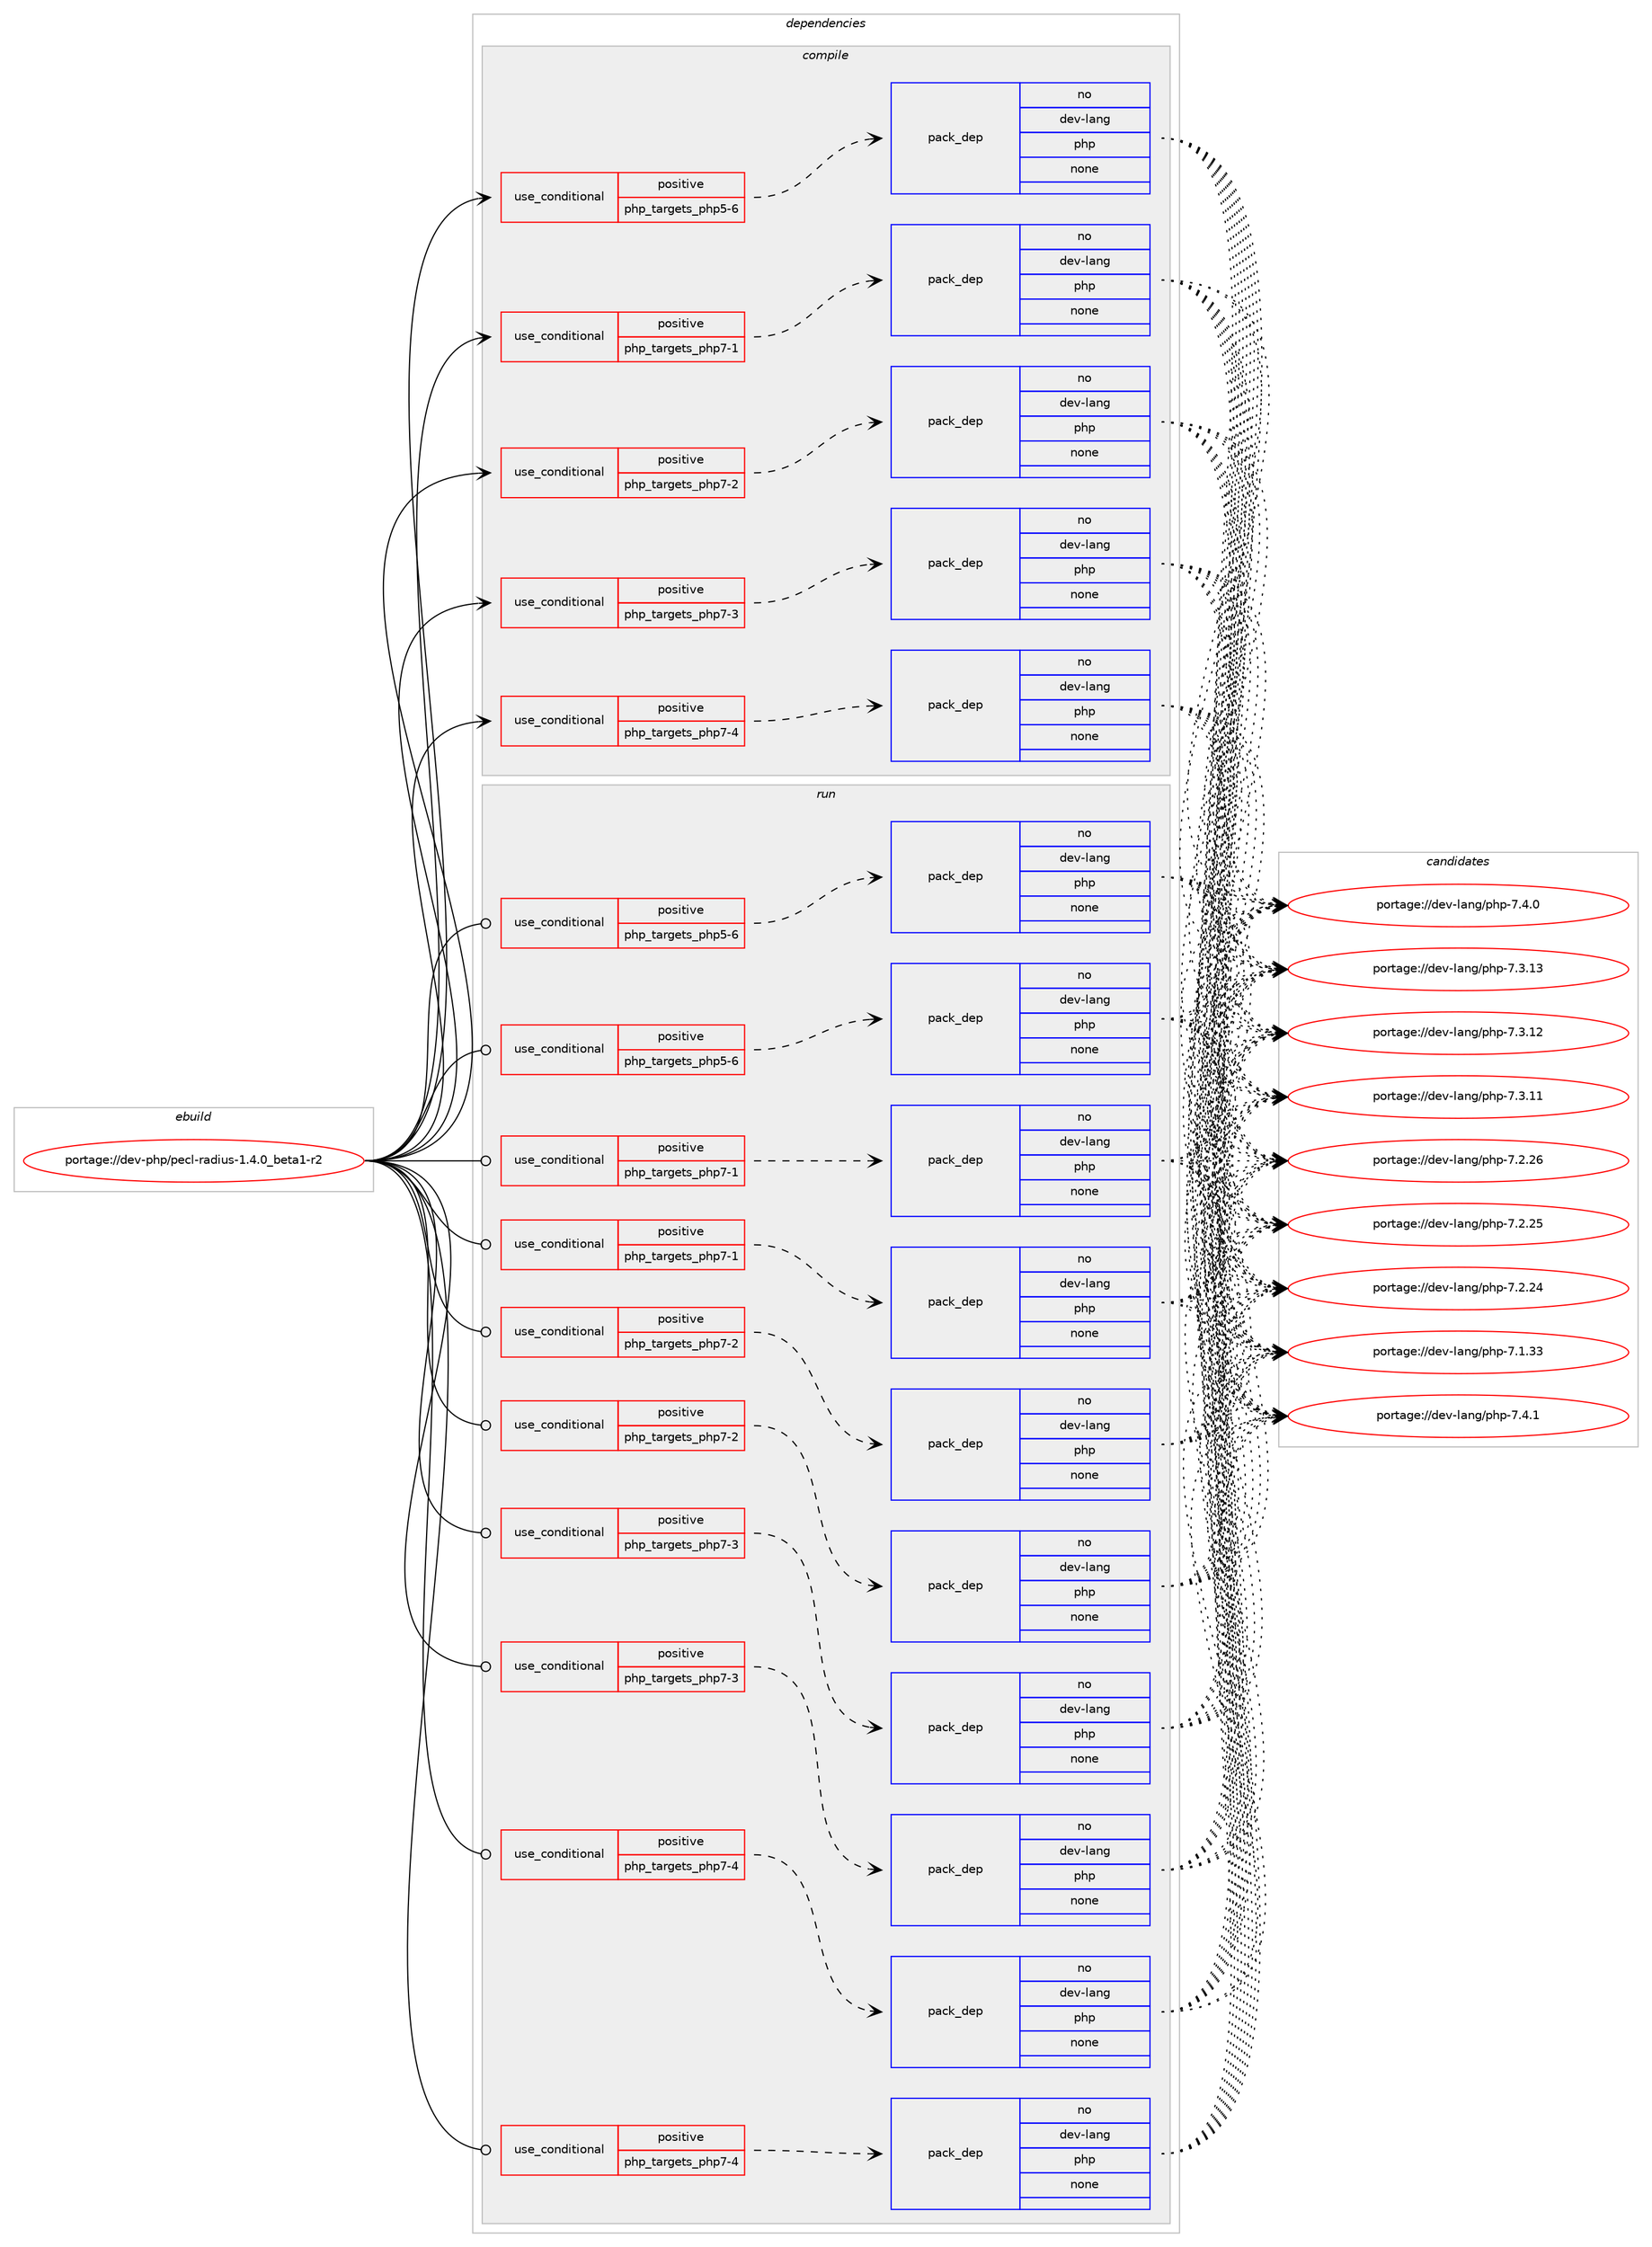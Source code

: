 digraph prolog {

# *************
# Graph options
# *************

newrank=true;
concentrate=true;
compound=true;
graph [rankdir=LR,fontname=Helvetica,fontsize=10,ranksep=1.5];#, ranksep=2.5, nodesep=0.2];
edge  [arrowhead=vee];
node  [fontname=Helvetica,fontsize=10];

# **********
# The ebuild
# **********

subgraph cluster_leftcol {
color=gray;
label=<<i>ebuild</i>>;
id [label="portage://dev-php/pecl-radius-1.4.0_beta1-r2", color=red, width=4, href="../dev-php/pecl-radius-1.4.0_beta1-r2.svg"];
}

# ****************
# The dependencies
# ****************

subgraph cluster_midcol {
color=gray;
label=<<i>dependencies</i>>;
subgraph cluster_compile {
fillcolor="#eeeeee";
style=filled;
label=<<i>compile</i>>;
subgraph cond120270 {
dependency475480 [label=<<TABLE BORDER="0" CELLBORDER="1" CELLSPACING="0" CELLPADDING="4"><TR><TD ROWSPAN="3" CELLPADDING="10">use_conditional</TD></TR><TR><TD>positive</TD></TR><TR><TD>php_targets_php5-6</TD></TR></TABLE>>, shape=none, color=red];
subgraph pack350183 {
dependency475481 [label=<<TABLE BORDER="0" CELLBORDER="1" CELLSPACING="0" CELLPADDING="4" WIDTH="220"><TR><TD ROWSPAN="6" CELLPADDING="30">pack_dep</TD></TR><TR><TD WIDTH="110">no</TD></TR><TR><TD>dev-lang</TD></TR><TR><TD>php</TD></TR><TR><TD>none</TD></TR><TR><TD></TD></TR></TABLE>>, shape=none, color=blue];
}
dependency475480:e -> dependency475481:w [weight=20,style="dashed",arrowhead="vee"];
}
id:e -> dependency475480:w [weight=20,style="solid",arrowhead="vee"];
subgraph cond120271 {
dependency475482 [label=<<TABLE BORDER="0" CELLBORDER="1" CELLSPACING="0" CELLPADDING="4"><TR><TD ROWSPAN="3" CELLPADDING="10">use_conditional</TD></TR><TR><TD>positive</TD></TR><TR><TD>php_targets_php7-1</TD></TR></TABLE>>, shape=none, color=red];
subgraph pack350184 {
dependency475483 [label=<<TABLE BORDER="0" CELLBORDER="1" CELLSPACING="0" CELLPADDING="4" WIDTH="220"><TR><TD ROWSPAN="6" CELLPADDING="30">pack_dep</TD></TR><TR><TD WIDTH="110">no</TD></TR><TR><TD>dev-lang</TD></TR><TR><TD>php</TD></TR><TR><TD>none</TD></TR><TR><TD></TD></TR></TABLE>>, shape=none, color=blue];
}
dependency475482:e -> dependency475483:w [weight=20,style="dashed",arrowhead="vee"];
}
id:e -> dependency475482:w [weight=20,style="solid",arrowhead="vee"];
subgraph cond120272 {
dependency475484 [label=<<TABLE BORDER="0" CELLBORDER="1" CELLSPACING="0" CELLPADDING="4"><TR><TD ROWSPAN="3" CELLPADDING="10">use_conditional</TD></TR><TR><TD>positive</TD></TR><TR><TD>php_targets_php7-2</TD></TR></TABLE>>, shape=none, color=red];
subgraph pack350185 {
dependency475485 [label=<<TABLE BORDER="0" CELLBORDER="1" CELLSPACING="0" CELLPADDING="4" WIDTH="220"><TR><TD ROWSPAN="6" CELLPADDING="30">pack_dep</TD></TR><TR><TD WIDTH="110">no</TD></TR><TR><TD>dev-lang</TD></TR><TR><TD>php</TD></TR><TR><TD>none</TD></TR><TR><TD></TD></TR></TABLE>>, shape=none, color=blue];
}
dependency475484:e -> dependency475485:w [weight=20,style="dashed",arrowhead="vee"];
}
id:e -> dependency475484:w [weight=20,style="solid",arrowhead="vee"];
subgraph cond120273 {
dependency475486 [label=<<TABLE BORDER="0" CELLBORDER="1" CELLSPACING="0" CELLPADDING="4"><TR><TD ROWSPAN="3" CELLPADDING="10">use_conditional</TD></TR><TR><TD>positive</TD></TR><TR><TD>php_targets_php7-3</TD></TR></TABLE>>, shape=none, color=red];
subgraph pack350186 {
dependency475487 [label=<<TABLE BORDER="0" CELLBORDER="1" CELLSPACING="0" CELLPADDING="4" WIDTH="220"><TR><TD ROWSPAN="6" CELLPADDING="30">pack_dep</TD></TR><TR><TD WIDTH="110">no</TD></TR><TR><TD>dev-lang</TD></TR><TR><TD>php</TD></TR><TR><TD>none</TD></TR><TR><TD></TD></TR></TABLE>>, shape=none, color=blue];
}
dependency475486:e -> dependency475487:w [weight=20,style="dashed",arrowhead="vee"];
}
id:e -> dependency475486:w [weight=20,style="solid",arrowhead="vee"];
subgraph cond120274 {
dependency475488 [label=<<TABLE BORDER="0" CELLBORDER="1" CELLSPACING="0" CELLPADDING="4"><TR><TD ROWSPAN="3" CELLPADDING="10">use_conditional</TD></TR><TR><TD>positive</TD></TR><TR><TD>php_targets_php7-4</TD></TR></TABLE>>, shape=none, color=red];
subgraph pack350187 {
dependency475489 [label=<<TABLE BORDER="0" CELLBORDER="1" CELLSPACING="0" CELLPADDING="4" WIDTH="220"><TR><TD ROWSPAN="6" CELLPADDING="30">pack_dep</TD></TR><TR><TD WIDTH="110">no</TD></TR><TR><TD>dev-lang</TD></TR><TR><TD>php</TD></TR><TR><TD>none</TD></TR><TR><TD></TD></TR></TABLE>>, shape=none, color=blue];
}
dependency475488:e -> dependency475489:w [weight=20,style="dashed",arrowhead="vee"];
}
id:e -> dependency475488:w [weight=20,style="solid",arrowhead="vee"];
}
subgraph cluster_compileandrun {
fillcolor="#eeeeee";
style=filled;
label=<<i>compile and run</i>>;
}
subgraph cluster_run {
fillcolor="#eeeeee";
style=filled;
label=<<i>run</i>>;
subgraph cond120275 {
dependency475490 [label=<<TABLE BORDER="0" CELLBORDER="1" CELLSPACING="0" CELLPADDING="4"><TR><TD ROWSPAN="3" CELLPADDING="10">use_conditional</TD></TR><TR><TD>positive</TD></TR><TR><TD>php_targets_php5-6</TD></TR></TABLE>>, shape=none, color=red];
subgraph pack350188 {
dependency475491 [label=<<TABLE BORDER="0" CELLBORDER="1" CELLSPACING="0" CELLPADDING="4" WIDTH="220"><TR><TD ROWSPAN="6" CELLPADDING="30">pack_dep</TD></TR><TR><TD WIDTH="110">no</TD></TR><TR><TD>dev-lang</TD></TR><TR><TD>php</TD></TR><TR><TD>none</TD></TR><TR><TD></TD></TR></TABLE>>, shape=none, color=blue];
}
dependency475490:e -> dependency475491:w [weight=20,style="dashed",arrowhead="vee"];
}
id:e -> dependency475490:w [weight=20,style="solid",arrowhead="odot"];
subgraph cond120276 {
dependency475492 [label=<<TABLE BORDER="0" CELLBORDER="1" CELLSPACING="0" CELLPADDING="4"><TR><TD ROWSPAN="3" CELLPADDING="10">use_conditional</TD></TR><TR><TD>positive</TD></TR><TR><TD>php_targets_php5-6</TD></TR></TABLE>>, shape=none, color=red];
subgraph pack350189 {
dependency475493 [label=<<TABLE BORDER="0" CELLBORDER="1" CELLSPACING="0" CELLPADDING="4" WIDTH="220"><TR><TD ROWSPAN="6" CELLPADDING="30">pack_dep</TD></TR><TR><TD WIDTH="110">no</TD></TR><TR><TD>dev-lang</TD></TR><TR><TD>php</TD></TR><TR><TD>none</TD></TR><TR><TD></TD></TR></TABLE>>, shape=none, color=blue];
}
dependency475492:e -> dependency475493:w [weight=20,style="dashed",arrowhead="vee"];
}
id:e -> dependency475492:w [weight=20,style="solid",arrowhead="odot"];
subgraph cond120277 {
dependency475494 [label=<<TABLE BORDER="0" CELLBORDER="1" CELLSPACING="0" CELLPADDING="4"><TR><TD ROWSPAN="3" CELLPADDING="10">use_conditional</TD></TR><TR><TD>positive</TD></TR><TR><TD>php_targets_php7-1</TD></TR></TABLE>>, shape=none, color=red];
subgraph pack350190 {
dependency475495 [label=<<TABLE BORDER="0" CELLBORDER="1" CELLSPACING="0" CELLPADDING="4" WIDTH="220"><TR><TD ROWSPAN="6" CELLPADDING="30">pack_dep</TD></TR><TR><TD WIDTH="110">no</TD></TR><TR><TD>dev-lang</TD></TR><TR><TD>php</TD></TR><TR><TD>none</TD></TR><TR><TD></TD></TR></TABLE>>, shape=none, color=blue];
}
dependency475494:e -> dependency475495:w [weight=20,style="dashed",arrowhead="vee"];
}
id:e -> dependency475494:w [weight=20,style="solid",arrowhead="odot"];
subgraph cond120278 {
dependency475496 [label=<<TABLE BORDER="0" CELLBORDER="1" CELLSPACING="0" CELLPADDING="4"><TR><TD ROWSPAN="3" CELLPADDING="10">use_conditional</TD></TR><TR><TD>positive</TD></TR><TR><TD>php_targets_php7-1</TD></TR></TABLE>>, shape=none, color=red];
subgraph pack350191 {
dependency475497 [label=<<TABLE BORDER="0" CELLBORDER="1" CELLSPACING="0" CELLPADDING="4" WIDTH="220"><TR><TD ROWSPAN="6" CELLPADDING="30">pack_dep</TD></TR><TR><TD WIDTH="110">no</TD></TR><TR><TD>dev-lang</TD></TR><TR><TD>php</TD></TR><TR><TD>none</TD></TR><TR><TD></TD></TR></TABLE>>, shape=none, color=blue];
}
dependency475496:e -> dependency475497:w [weight=20,style="dashed",arrowhead="vee"];
}
id:e -> dependency475496:w [weight=20,style="solid",arrowhead="odot"];
subgraph cond120279 {
dependency475498 [label=<<TABLE BORDER="0" CELLBORDER="1" CELLSPACING="0" CELLPADDING="4"><TR><TD ROWSPAN="3" CELLPADDING="10">use_conditional</TD></TR><TR><TD>positive</TD></TR><TR><TD>php_targets_php7-2</TD></TR></TABLE>>, shape=none, color=red];
subgraph pack350192 {
dependency475499 [label=<<TABLE BORDER="0" CELLBORDER="1" CELLSPACING="0" CELLPADDING="4" WIDTH="220"><TR><TD ROWSPAN="6" CELLPADDING="30">pack_dep</TD></TR><TR><TD WIDTH="110">no</TD></TR><TR><TD>dev-lang</TD></TR><TR><TD>php</TD></TR><TR><TD>none</TD></TR><TR><TD></TD></TR></TABLE>>, shape=none, color=blue];
}
dependency475498:e -> dependency475499:w [weight=20,style="dashed",arrowhead="vee"];
}
id:e -> dependency475498:w [weight=20,style="solid",arrowhead="odot"];
subgraph cond120280 {
dependency475500 [label=<<TABLE BORDER="0" CELLBORDER="1" CELLSPACING="0" CELLPADDING="4"><TR><TD ROWSPAN="3" CELLPADDING="10">use_conditional</TD></TR><TR><TD>positive</TD></TR><TR><TD>php_targets_php7-2</TD></TR></TABLE>>, shape=none, color=red];
subgraph pack350193 {
dependency475501 [label=<<TABLE BORDER="0" CELLBORDER="1" CELLSPACING="0" CELLPADDING="4" WIDTH="220"><TR><TD ROWSPAN="6" CELLPADDING="30">pack_dep</TD></TR><TR><TD WIDTH="110">no</TD></TR><TR><TD>dev-lang</TD></TR><TR><TD>php</TD></TR><TR><TD>none</TD></TR><TR><TD></TD></TR></TABLE>>, shape=none, color=blue];
}
dependency475500:e -> dependency475501:w [weight=20,style="dashed",arrowhead="vee"];
}
id:e -> dependency475500:w [weight=20,style="solid",arrowhead="odot"];
subgraph cond120281 {
dependency475502 [label=<<TABLE BORDER="0" CELLBORDER="1" CELLSPACING="0" CELLPADDING="4"><TR><TD ROWSPAN="3" CELLPADDING="10">use_conditional</TD></TR><TR><TD>positive</TD></TR><TR><TD>php_targets_php7-3</TD></TR></TABLE>>, shape=none, color=red];
subgraph pack350194 {
dependency475503 [label=<<TABLE BORDER="0" CELLBORDER="1" CELLSPACING="0" CELLPADDING="4" WIDTH="220"><TR><TD ROWSPAN="6" CELLPADDING="30">pack_dep</TD></TR><TR><TD WIDTH="110">no</TD></TR><TR><TD>dev-lang</TD></TR><TR><TD>php</TD></TR><TR><TD>none</TD></TR><TR><TD></TD></TR></TABLE>>, shape=none, color=blue];
}
dependency475502:e -> dependency475503:w [weight=20,style="dashed",arrowhead="vee"];
}
id:e -> dependency475502:w [weight=20,style="solid",arrowhead="odot"];
subgraph cond120282 {
dependency475504 [label=<<TABLE BORDER="0" CELLBORDER="1" CELLSPACING="0" CELLPADDING="4"><TR><TD ROWSPAN="3" CELLPADDING="10">use_conditional</TD></TR><TR><TD>positive</TD></TR><TR><TD>php_targets_php7-3</TD></TR></TABLE>>, shape=none, color=red];
subgraph pack350195 {
dependency475505 [label=<<TABLE BORDER="0" CELLBORDER="1" CELLSPACING="0" CELLPADDING="4" WIDTH="220"><TR><TD ROWSPAN="6" CELLPADDING="30">pack_dep</TD></TR><TR><TD WIDTH="110">no</TD></TR><TR><TD>dev-lang</TD></TR><TR><TD>php</TD></TR><TR><TD>none</TD></TR><TR><TD></TD></TR></TABLE>>, shape=none, color=blue];
}
dependency475504:e -> dependency475505:w [weight=20,style="dashed",arrowhead="vee"];
}
id:e -> dependency475504:w [weight=20,style="solid",arrowhead="odot"];
subgraph cond120283 {
dependency475506 [label=<<TABLE BORDER="0" CELLBORDER="1" CELLSPACING="0" CELLPADDING="4"><TR><TD ROWSPAN="3" CELLPADDING="10">use_conditional</TD></TR><TR><TD>positive</TD></TR><TR><TD>php_targets_php7-4</TD></TR></TABLE>>, shape=none, color=red];
subgraph pack350196 {
dependency475507 [label=<<TABLE BORDER="0" CELLBORDER="1" CELLSPACING="0" CELLPADDING="4" WIDTH="220"><TR><TD ROWSPAN="6" CELLPADDING="30">pack_dep</TD></TR><TR><TD WIDTH="110">no</TD></TR><TR><TD>dev-lang</TD></TR><TR><TD>php</TD></TR><TR><TD>none</TD></TR><TR><TD></TD></TR></TABLE>>, shape=none, color=blue];
}
dependency475506:e -> dependency475507:w [weight=20,style="dashed",arrowhead="vee"];
}
id:e -> dependency475506:w [weight=20,style="solid",arrowhead="odot"];
subgraph cond120284 {
dependency475508 [label=<<TABLE BORDER="0" CELLBORDER="1" CELLSPACING="0" CELLPADDING="4"><TR><TD ROWSPAN="3" CELLPADDING="10">use_conditional</TD></TR><TR><TD>positive</TD></TR><TR><TD>php_targets_php7-4</TD></TR></TABLE>>, shape=none, color=red];
subgraph pack350197 {
dependency475509 [label=<<TABLE BORDER="0" CELLBORDER="1" CELLSPACING="0" CELLPADDING="4" WIDTH="220"><TR><TD ROWSPAN="6" CELLPADDING="30">pack_dep</TD></TR><TR><TD WIDTH="110">no</TD></TR><TR><TD>dev-lang</TD></TR><TR><TD>php</TD></TR><TR><TD>none</TD></TR><TR><TD></TD></TR></TABLE>>, shape=none, color=blue];
}
dependency475508:e -> dependency475509:w [weight=20,style="dashed",arrowhead="vee"];
}
id:e -> dependency475508:w [weight=20,style="solid",arrowhead="odot"];
}
}

# **************
# The candidates
# **************

subgraph cluster_choices {
rank=same;
color=gray;
label=<<i>candidates</i>>;

subgraph choice350183 {
color=black;
nodesep=1;
choice100101118451089711010347112104112455546524649 [label="portage://dev-lang/php-7.4.1", color=red, width=4,href="../dev-lang/php-7.4.1.svg"];
choice100101118451089711010347112104112455546524648 [label="portage://dev-lang/php-7.4.0", color=red, width=4,href="../dev-lang/php-7.4.0.svg"];
choice10010111845108971101034711210411245554651464951 [label="portage://dev-lang/php-7.3.13", color=red, width=4,href="../dev-lang/php-7.3.13.svg"];
choice10010111845108971101034711210411245554651464950 [label="portage://dev-lang/php-7.3.12", color=red, width=4,href="../dev-lang/php-7.3.12.svg"];
choice10010111845108971101034711210411245554651464949 [label="portage://dev-lang/php-7.3.11", color=red, width=4,href="../dev-lang/php-7.3.11.svg"];
choice10010111845108971101034711210411245554650465054 [label="portage://dev-lang/php-7.2.26", color=red, width=4,href="../dev-lang/php-7.2.26.svg"];
choice10010111845108971101034711210411245554650465053 [label="portage://dev-lang/php-7.2.25", color=red, width=4,href="../dev-lang/php-7.2.25.svg"];
choice10010111845108971101034711210411245554650465052 [label="portage://dev-lang/php-7.2.24", color=red, width=4,href="../dev-lang/php-7.2.24.svg"];
choice10010111845108971101034711210411245554649465151 [label="portage://dev-lang/php-7.1.33", color=red, width=4,href="../dev-lang/php-7.1.33.svg"];
dependency475481:e -> choice100101118451089711010347112104112455546524649:w [style=dotted,weight="100"];
dependency475481:e -> choice100101118451089711010347112104112455546524648:w [style=dotted,weight="100"];
dependency475481:e -> choice10010111845108971101034711210411245554651464951:w [style=dotted,weight="100"];
dependency475481:e -> choice10010111845108971101034711210411245554651464950:w [style=dotted,weight="100"];
dependency475481:e -> choice10010111845108971101034711210411245554651464949:w [style=dotted,weight="100"];
dependency475481:e -> choice10010111845108971101034711210411245554650465054:w [style=dotted,weight="100"];
dependency475481:e -> choice10010111845108971101034711210411245554650465053:w [style=dotted,weight="100"];
dependency475481:e -> choice10010111845108971101034711210411245554650465052:w [style=dotted,weight="100"];
dependency475481:e -> choice10010111845108971101034711210411245554649465151:w [style=dotted,weight="100"];
}
subgraph choice350184 {
color=black;
nodesep=1;
choice100101118451089711010347112104112455546524649 [label="portage://dev-lang/php-7.4.1", color=red, width=4,href="../dev-lang/php-7.4.1.svg"];
choice100101118451089711010347112104112455546524648 [label="portage://dev-lang/php-7.4.0", color=red, width=4,href="../dev-lang/php-7.4.0.svg"];
choice10010111845108971101034711210411245554651464951 [label="portage://dev-lang/php-7.3.13", color=red, width=4,href="../dev-lang/php-7.3.13.svg"];
choice10010111845108971101034711210411245554651464950 [label="portage://dev-lang/php-7.3.12", color=red, width=4,href="../dev-lang/php-7.3.12.svg"];
choice10010111845108971101034711210411245554651464949 [label="portage://dev-lang/php-7.3.11", color=red, width=4,href="../dev-lang/php-7.3.11.svg"];
choice10010111845108971101034711210411245554650465054 [label="portage://dev-lang/php-7.2.26", color=red, width=4,href="../dev-lang/php-7.2.26.svg"];
choice10010111845108971101034711210411245554650465053 [label="portage://dev-lang/php-7.2.25", color=red, width=4,href="../dev-lang/php-7.2.25.svg"];
choice10010111845108971101034711210411245554650465052 [label="portage://dev-lang/php-7.2.24", color=red, width=4,href="../dev-lang/php-7.2.24.svg"];
choice10010111845108971101034711210411245554649465151 [label="portage://dev-lang/php-7.1.33", color=red, width=4,href="../dev-lang/php-7.1.33.svg"];
dependency475483:e -> choice100101118451089711010347112104112455546524649:w [style=dotted,weight="100"];
dependency475483:e -> choice100101118451089711010347112104112455546524648:w [style=dotted,weight="100"];
dependency475483:e -> choice10010111845108971101034711210411245554651464951:w [style=dotted,weight="100"];
dependency475483:e -> choice10010111845108971101034711210411245554651464950:w [style=dotted,weight="100"];
dependency475483:e -> choice10010111845108971101034711210411245554651464949:w [style=dotted,weight="100"];
dependency475483:e -> choice10010111845108971101034711210411245554650465054:w [style=dotted,weight="100"];
dependency475483:e -> choice10010111845108971101034711210411245554650465053:w [style=dotted,weight="100"];
dependency475483:e -> choice10010111845108971101034711210411245554650465052:w [style=dotted,weight="100"];
dependency475483:e -> choice10010111845108971101034711210411245554649465151:w [style=dotted,weight="100"];
}
subgraph choice350185 {
color=black;
nodesep=1;
choice100101118451089711010347112104112455546524649 [label="portage://dev-lang/php-7.4.1", color=red, width=4,href="../dev-lang/php-7.4.1.svg"];
choice100101118451089711010347112104112455546524648 [label="portage://dev-lang/php-7.4.0", color=red, width=4,href="../dev-lang/php-7.4.0.svg"];
choice10010111845108971101034711210411245554651464951 [label="portage://dev-lang/php-7.3.13", color=red, width=4,href="../dev-lang/php-7.3.13.svg"];
choice10010111845108971101034711210411245554651464950 [label="portage://dev-lang/php-7.3.12", color=red, width=4,href="../dev-lang/php-7.3.12.svg"];
choice10010111845108971101034711210411245554651464949 [label="portage://dev-lang/php-7.3.11", color=red, width=4,href="../dev-lang/php-7.3.11.svg"];
choice10010111845108971101034711210411245554650465054 [label="portage://dev-lang/php-7.2.26", color=red, width=4,href="../dev-lang/php-7.2.26.svg"];
choice10010111845108971101034711210411245554650465053 [label="portage://dev-lang/php-7.2.25", color=red, width=4,href="../dev-lang/php-7.2.25.svg"];
choice10010111845108971101034711210411245554650465052 [label="portage://dev-lang/php-7.2.24", color=red, width=4,href="../dev-lang/php-7.2.24.svg"];
choice10010111845108971101034711210411245554649465151 [label="portage://dev-lang/php-7.1.33", color=red, width=4,href="../dev-lang/php-7.1.33.svg"];
dependency475485:e -> choice100101118451089711010347112104112455546524649:w [style=dotted,weight="100"];
dependency475485:e -> choice100101118451089711010347112104112455546524648:w [style=dotted,weight="100"];
dependency475485:e -> choice10010111845108971101034711210411245554651464951:w [style=dotted,weight="100"];
dependency475485:e -> choice10010111845108971101034711210411245554651464950:w [style=dotted,weight="100"];
dependency475485:e -> choice10010111845108971101034711210411245554651464949:w [style=dotted,weight="100"];
dependency475485:e -> choice10010111845108971101034711210411245554650465054:w [style=dotted,weight="100"];
dependency475485:e -> choice10010111845108971101034711210411245554650465053:w [style=dotted,weight="100"];
dependency475485:e -> choice10010111845108971101034711210411245554650465052:w [style=dotted,weight="100"];
dependency475485:e -> choice10010111845108971101034711210411245554649465151:w [style=dotted,weight="100"];
}
subgraph choice350186 {
color=black;
nodesep=1;
choice100101118451089711010347112104112455546524649 [label="portage://dev-lang/php-7.4.1", color=red, width=4,href="../dev-lang/php-7.4.1.svg"];
choice100101118451089711010347112104112455546524648 [label="portage://dev-lang/php-7.4.0", color=red, width=4,href="../dev-lang/php-7.4.0.svg"];
choice10010111845108971101034711210411245554651464951 [label="portage://dev-lang/php-7.3.13", color=red, width=4,href="../dev-lang/php-7.3.13.svg"];
choice10010111845108971101034711210411245554651464950 [label="portage://dev-lang/php-7.3.12", color=red, width=4,href="../dev-lang/php-7.3.12.svg"];
choice10010111845108971101034711210411245554651464949 [label="portage://dev-lang/php-7.3.11", color=red, width=4,href="../dev-lang/php-7.3.11.svg"];
choice10010111845108971101034711210411245554650465054 [label="portage://dev-lang/php-7.2.26", color=red, width=4,href="../dev-lang/php-7.2.26.svg"];
choice10010111845108971101034711210411245554650465053 [label="portage://dev-lang/php-7.2.25", color=red, width=4,href="../dev-lang/php-7.2.25.svg"];
choice10010111845108971101034711210411245554650465052 [label="portage://dev-lang/php-7.2.24", color=red, width=4,href="../dev-lang/php-7.2.24.svg"];
choice10010111845108971101034711210411245554649465151 [label="portage://dev-lang/php-7.1.33", color=red, width=4,href="../dev-lang/php-7.1.33.svg"];
dependency475487:e -> choice100101118451089711010347112104112455546524649:w [style=dotted,weight="100"];
dependency475487:e -> choice100101118451089711010347112104112455546524648:w [style=dotted,weight="100"];
dependency475487:e -> choice10010111845108971101034711210411245554651464951:w [style=dotted,weight="100"];
dependency475487:e -> choice10010111845108971101034711210411245554651464950:w [style=dotted,weight="100"];
dependency475487:e -> choice10010111845108971101034711210411245554651464949:w [style=dotted,weight="100"];
dependency475487:e -> choice10010111845108971101034711210411245554650465054:w [style=dotted,weight="100"];
dependency475487:e -> choice10010111845108971101034711210411245554650465053:w [style=dotted,weight="100"];
dependency475487:e -> choice10010111845108971101034711210411245554650465052:w [style=dotted,weight="100"];
dependency475487:e -> choice10010111845108971101034711210411245554649465151:w [style=dotted,weight="100"];
}
subgraph choice350187 {
color=black;
nodesep=1;
choice100101118451089711010347112104112455546524649 [label="portage://dev-lang/php-7.4.1", color=red, width=4,href="../dev-lang/php-7.4.1.svg"];
choice100101118451089711010347112104112455546524648 [label="portage://dev-lang/php-7.4.0", color=red, width=4,href="../dev-lang/php-7.4.0.svg"];
choice10010111845108971101034711210411245554651464951 [label="portage://dev-lang/php-7.3.13", color=red, width=4,href="../dev-lang/php-7.3.13.svg"];
choice10010111845108971101034711210411245554651464950 [label="portage://dev-lang/php-7.3.12", color=red, width=4,href="../dev-lang/php-7.3.12.svg"];
choice10010111845108971101034711210411245554651464949 [label="portage://dev-lang/php-7.3.11", color=red, width=4,href="../dev-lang/php-7.3.11.svg"];
choice10010111845108971101034711210411245554650465054 [label="portage://dev-lang/php-7.2.26", color=red, width=4,href="../dev-lang/php-7.2.26.svg"];
choice10010111845108971101034711210411245554650465053 [label="portage://dev-lang/php-7.2.25", color=red, width=4,href="../dev-lang/php-7.2.25.svg"];
choice10010111845108971101034711210411245554650465052 [label="portage://dev-lang/php-7.2.24", color=red, width=4,href="../dev-lang/php-7.2.24.svg"];
choice10010111845108971101034711210411245554649465151 [label="portage://dev-lang/php-7.1.33", color=red, width=4,href="../dev-lang/php-7.1.33.svg"];
dependency475489:e -> choice100101118451089711010347112104112455546524649:w [style=dotted,weight="100"];
dependency475489:e -> choice100101118451089711010347112104112455546524648:w [style=dotted,weight="100"];
dependency475489:e -> choice10010111845108971101034711210411245554651464951:w [style=dotted,weight="100"];
dependency475489:e -> choice10010111845108971101034711210411245554651464950:w [style=dotted,weight="100"];
dependency475489:e -> choice10010111845108971101034711210411245554651464949:w [style=dotted,weight="100"];
dependency475489:e -> choice10010111845108971101034711210411245554650465054:w [style=dotted,weight="100"];
dependency475489:e -> choice10010111845108971101034711210411245554650465053:w [style=dotted,weight="100"];
dependency475489:e -> choice10010111845108971101034711210411245554650465052:w [style=dotted,weight="100"];
dependency475489:e -> choice10010111845108971101034711210411245554649465151:w [style=dotted,weight="100"];
}
subgraph choice350188 {
color=black;
nodesep=1;
choice100101118451089711010347112104112455546524649 [label="portage://dev-lang/php-7.4.1", color=red, width=4,href="../dev-lang/php-7.4.1.svg"];
choice100101118451089711010347112104112455546524648 [label="portage://dev-lang/php-7.4.0", color=red, width=4,href="../dev-lang/php-7.4.0.svg"];
choice10010111845108971101034711210411245554651464951 [label="portage://dev-lang/php-7.3.13", color=red, width=4,href="../dev-lang/php-7.3.13.svg"];
choice10010111845108971101034711210411245554651464950 [label="portage://dev-lang/php-7.3.12", color=red, width=4,href="../dev-lang/php-7.3.12.svg"];
choice10010111845108971101034711210411245554651464949 [label="portage://dev-lang/php-7.3.11", color=red, width=4,href="../dev-lang/php-7.3.11.svg"];
choice10010111845108971101034711210411245554650465054 [label="portage://dev-lang/php-7.2.26", color=red, width=4,href="../dev-lang/php-7.2.26.svg"];
choice10010111845108971101034711210411245554650465053 [label="portage://dev-lang/php-7.2.25", color=red, width=4,href="../dev-lang/php-7.2.25.svg"];
choice10010111845108971101034711210411245554650465052 [label="portage://dev-lang/php-7.2.24", color=red, width=4,href="../dev-lang/php-7.2.24.svg"];
choice10010111845108971101034711210411245554649465151 [label="portage://dev-lang/php-7.1.33", color=red, width=4,href="../dev-lang/php-7.1.33.svg"];
dependency475491:e -> choice100101118451089711010347112104112455546524649:w [style=dotted,weight="100"];
dependency475491:e -> choice100101118451089711010347112104112455546524648:w [style=dotted,weight="100"];
dependency475491:e -> choice10010111845108971101034711210411245554651464951:w [style=dotted,weight="100"];
dependency475491:e -> choice10010111845108971101034711210411245554651464950:w [style=dotted,weight="100"];
dependency475491:e -> choice10010111845108971101034711210411245554651464949:w [style=dotted,weight="100"];
dependency475491:e -> choice10010111845108971101034711210411245554650465054:w [style=dotted,weight="100"];
dependency475491:e -> choice10010111845108971101034711210411245554650465053:w [style=dotted,weight="100"];
dependency475491:e -> choice10010111845108971101034711210411245554650465052:w [style=dotted,weight="100"];
dependency475491:e -> choice10010111845108971101034711210411245554649465151:w [style=dotted,weight="100"];
}
subgraph choice350189 {
color=black;
nodesep=1;
choice100101118451089711010347112104112455546524649 [label="portage://dev-lang/php-7.4.1", color=red, width=4,href="../dev-lang/php-7.4.1.svg"];
choice100101118451089711010347112104112455546524648 [label="portage://dev-lang/php-7.4.0", color=red, width=4,href="../dev-lang/php-7.4.0.svg"];
choice10010111845108971101034711210411245554651464951 [label="portage://dev-lang/php-7.3.13", color=red, width=4,href="../dev-lang/php-7.3.13.svg"];
choice10010111845108971101034711210411245554651464950 [label="portage://dev-lang/php-7.3.12", color=red, width=4,href="../dev-lang/php-7.3.12.svg"];
choice10010111845108971101034711210411245554651464949 [label="portage://dev-lang/php-7.3.11", color=red, width=4,href="../dev-lang/php-7.3.11.svg"];
choice10010111845108971101034711210411245554650465054 [label="portage://dev-lang/php-7.2.26", color=red, width=4,href="../dev-lang/php-7.2.26.svg"];
choice10010111845108971101034711210411245554650465053 [label="portage://dev-lang/php-7.2.25", color=red, width=4,href="../dev-lang/php-7.2.25.svg"];
choice10010111845108971101034711210411245554650465052 [label="portage://dev-lang/php-7.2.24", color=red, width=4,href="../dev-lang/php-7.2.24.svg"];
choice10010111845108971101034711210411245554649465151 [label="portage://dev-lang/php-7.1.33", color=red, width=4,href="../dev-lang/php-7.1.33.svg"];
dependency475493:e -> choice100101118451089711010347112104112455546524649:w [style=dotted,weight="100"];
dependency475493:e -> choice100101118451089711010347112104112455546524648:w [style=dotted,weight="100"];
dependency475493:e -> choice10010111845108971101034711210411245554651464951:w [style=dotted,weight="100"];
dependency475493:e -> choice10010111845108971101034711210411245554651464950:w [style=dotted,weight="100"];
dependency475493:e -> choice10010111845108971101034711210411245554651464949:w [style=dotted,weight="100"];
dependency475493:e -> choice10010111845108971101034711210411245554650465054:w [style=dotted,weight="100"];
dependency475493:e -> choice10010111845108971101034711210411245554650465053:w [style=dotted,weight="100"];
dependency475493:e -> choice10010111845108971101034711210411245554650465052:w [style=dotted,weight="100"];
dependency475493:e -> choice10010111845108971101034711210411245554649465151:w [style=dotted,weight="100"];
}
subgraph choice350190 {
color=black;
nodesep=1;
choice100101118451089711010347112104112455546524649 [label="portage://dev-lang/php-7.4.1", color=red, width=4,href="../dev-lang/php-7.4.1.svg"];
choice100101118451089711010347112104112455546524648 [label="portage://dev-lang/php-7.4.0", color=red, width=4,href="../dev-lang/php-7.4.0.svg"];
choice10010111845108971101034711210411245554651464951 [label="portage://dev-lang/php-7.3.13", color=red, width=4,href="../dev-lang/php-7.3.13.svg"];
choice10010111845108971101034711210411245554651464950 [label="portage://dev-lang/php-7.3.12", color=red, width=4,href="../dev-lang/php-7.3.12.svg"];
choice10010111845108971101034711210411245554651464949 [label="portage://dev-lang/php-7.3.11", color=red, width=4,href="../dev-lang/php-7.3.11.svg"];
choice10010111845108971101034711210411245554650465054 [label="portage://dev-lang/php-7.2.26", color=red, width=4,href="../dev-lang/php-7.2.26.svg"];
choice10010111845108971101034711210411245554650465053 [label="portage://dev-lang/php-7.2.25", color=red, width=4,href="../dev-lang/php-7.2.25.svg"];
choice10010111845108971101034711210411245554650465052 [label="portage://dev-lang/php-7.2.24", color=red, width=4,href="../dev-lang/php-7.2.24.svg"];
choice10010111845108971101034711210411245554649465151 [label="portage://dev-lang/php-7.1.33", color=red, width=4,href="../dev-lang/php-7.1.33.svg"];
dependency475495:e -> choice100101118451089711010347112104112455546524649:w [style=dotted,weight="100"];
dependency475495:e -> choice100101118451089711010347112104112455546524648:w [style=dotted,weight="100"];
dependency475495:e -> choice10010111845108971101034711210411245554651464951:w [style=dotted,weight="100"];
dependency475495:e -> choice10010111845108971101034711210411245554651464950:w [style=dotted,weight="100"];
dependency475495:e -> choice10010111845108971101034711210411245554651464949:w [style=dotted,weight="100"];
dependency475495:e -> choice10010111845108971101034711210411245554650465054:w [style=dotted,weight="100"];
dependency475495:e -> choice10010111845108971101034711210411245554650465053:w [style=dotted,weight="100"];
dependency475495:e -> choice10010111845108971101034711210411245554650465052:w [style=dotted,weight="100"];
dependency475495:e -> choice10010111845108971101034711210411245554649465151:w [style=dotted,weight="100"];
}
subgraph choice350191 {
color=black;
nodesep=1;
choice100101118451089711010347112104112455546524649 [label="portage://dev-lang/php-7.4.1", color=red, width=4,href="../dev-lang/php-7.4.1.svg"];
choice100101118451089711010347112104112455546524648 [label="portage://dev-lang/php-7.4.0", color=red, width=4,href="../dev-lang/php-7.4.0.svg"];
choice10010111845108971101034711210411245554651464951 [label="portage://dev-lang/php-7.3.13", color=red, width=4,href="../dev-lang/php-7.3.13.svg"];
choice10010111845108971101034711210411245554651464950 [label="portage://dev-lang/php-7.3.12", color=red, width=4,href="../dev-lang/php-7.3.12.svg"];
choice10010111845108971101034711210411245554651464949 [label="portage://dev-lang/php-7.3.11", color=red, width=4,href="../dev-lang/php-7.3.11.svg"];
choice10010111845108971101034711210411245554650465054 [label="portage://dev-lang/php-7.2.26", color=red, width=4,href="../dev-lang/php-7.2.26.svg"];
choice10010111845108971101034711210411245554650465053 [label="portage://dev-lang/php-7.2.25", color=red, width=4,href="../dev-lang/php-7.2.25.svg"];
choice10010111845108971101034711210411245554650465052 [label="portage://dev-lang/php-7.2.24", color=red, width=4,href="../dev-lang/php-7.2.24.svg"];
choice10010111845108971101034711210411245554649465151 [label="portage://dev-lang/php-7.1.33", color=red, width=4,href="../dev-lang/php-7.1.33.svg"];
dependency475497:e -> choice100101118451089711010347112104112455546524649:w [style=dotted,weight="100"];
dependency475497:e -> choice100101118451089711010347112104112455546524648:w [style=dotted,weight="100"];
dependency475497:e -> choice10010111845108971101034711210411245554651464951:w [style=dotted,weight="100"];
dependency475497:e -> choice10010111845108971101034711210411245554651464950:w [style=dotted,weight="100"];
dependency475497:e -> choice10010111845108971101034711210411245554651464949:w [style=dotted,weight="100"];
dependency475497:e -> choice10010111845108971101034711210411245554650465054:w [style=dotted,weight="100"];
dependency475497:e -> choice10010111845108971101034711210411245554650465053:w [style=dotted,weight="100"];
dependency475497:e -> choice10010111845108971101034711210411245554650465052:w [style=dotted,weight="100"];
dependency475497:e -> choice10010111845108971101034711210411245554649465151:w [style=dotted,weight="100"];
}
subgraph choice350192 {
color=black;
nodesep=1;
choice100101118451089711010347112104112455546524649 [label="portage://dev-lang/php-7.4.1", color=red, width=4,href="../dev-lang/php-7.4.1.svg"];
choice100101118451089711010347112104112455546524648 [label="portage://dev-lang/php-7.4.0", color=red, width=4,href="../dev-lang/php-7.4.0.svg"];
choice10010111845108971101034711210411245554651464951 [label="portage://dev-lang/php-7.3.13", color=red, width=4,href="../dev-lang/php-7.3.13.svg"];
choice10010111845108971101034711210411245554651464950 [label="portage://dev-lang/php-7.3.12", color=red, width=4,href="../dev-lang/php-7.3.12.svg"];
choice10010111845108971101034711210411245554651464949 [label="portage://dev-lang/php-7.3.11", color=red, width=4,href="../dev-lang/php-7.3.11.svg"];
choice10010111845108971101034711210411245554650465054 [label="portage://dev-lang/php-7.2.26", color=red, width=4,href="../dev-lang/php-7.2.26.svg"];
choice10010111845108971101034711210411245554650465053 [label="portage://dev-lang/php-7.2.25", color=red, width=4,href="../dev-lang/php-7.2.25.svg"];
choice10010111845108971101034711210411245554650465052 [label="portage://dev-lang/php-7.2.24", color=red, width=4,href="../dev-lang/php-7.2.24.svg"];
choice10010111845108971101034711210411245554649465151 [label="portage://dev-lang/php-7.1.33", color=red, width=4,href="../dev-lang/php-7.1.33.svg"];
dependency475499:e -> choice100101118451089711010347112104112455546524649:w [style=dotted,weight="100"];
dependency475499:e -> choice100101118451089711010347112104112455546524648:w [style=dotted,weight="100"];
dependency475499:e -> choice10010111845108971101034711210411245554651464951:w [style=dotted,weight="100"];
dependency475499:e -> choice10010111845108971101034711210411245554651464950:w [style=dotted,weight="100"];
dependency475499:e -> choice10010111845108971101034711210411245554651464949:w [style=dotted,weight="100"];
dependency475499:e -> choice10010111845108971101034711210411245554650465054:w [style=dotted,weight="100"];
dependency475499:e -> choice10010111845108971101034711210411245554650465053:w [style=dotted,weight="100"];
dependency475499:e -> choice10010111845108971101034711210411245554650465052:w [style=dotted,weight="100"];
dependency475499:e -> choice10010111845108971101034711210411245554649465151:w [style=dotted,weight="100"];
}
subgraph choice350193 {
color=black;
nodesep=1;
choice100101118451089711010347112104112455546524649 [label="portage://dev-lang/php-7.4.1", color=red, width=4,href="../dev-lang/php-7.4.1.svg"];
choice100101118451089711010347112104112455546524648 [label="portage://dev-lang/php-7.4.0", color=red, width=4,href="../dev-lang/php-7.4.0.svg"];
choice10010111845108971101034711210411245554651464951 [label="portage://dev-lang/php-7.3.13", color=red, width=4,href="../dev-lang/php-7.3.13.svg"];
choice10010111845108971101034711210411245554651464950 [label="portage://dev-lang/php-7.3.12", color=red, width=4,href="../dev-lang/php-7.3.12.svg"];
choice10010111845108971101034711210411245554651464949 [label="portage://dev-lang/php-7.3.11", color=red, width=4,href="../dev-lang/php-7.3.11.svg"];
choice10010111845108971101034711210411245554650465054 [label="portage://dev-lang/php-7.2.26", color=red, width=4,href="../dev-lang/php-7.2.26.svg"];
choice10010111845108971101034711210411245554650465053 [label="portage://dev-lang/php-7.2.25", color=red, width=4,href="../dev-lang/php-7.2.25.svg"];
choice10010111845108971101034711210411245554650465052 [label="portage://dev-lang/php-7.2.24", color=red, width=4,href="../dev-lang/php-7.2.24.svg"];
choice10010111845108971101034711210411245554649465151 [label="portage://dev-lang/php-7.1.33", color=red, width=4,href="../dev-lang/php-7.1.33.svg"];
dependency475501:e -> choice100101118451089711010347112104112455546524649:w [style=dotted,weight="100"];
dependency475501:e -> choice100101118451089711010347112104112455546524648:w [style=dotted,weight="100"];
dependency475501:e -> choice10010111845108971101034711210411245554651464951:w [style=dotted,weight="100"];
dependency475501:e -> choice10010111845108971101034711210411245554651464950:w [style=dotted,weight="100"];
dependency475501:e -> choice10010111845108971101034711210411245554651464949:w [style=dotted,weight="100"];
dependency475501:e -> choice10010111845108971101034711210411245554650465054:w [style=dotted,weight="100"];
dependency475501:e -> choice10010111845108971101034711210411245554650465053:w [style=dotted,weight="100"];
dependency475501:e -> choice10010111845108971101034711210411245554650465052:w [style=dotted,weight="100"];
dependency475501:e -> choice10010111845108971101034711210411245554649465151:w [style=dotted,weight="100"];
}
subgraph choice350194 {
color=black;
nodesep=1;
choice100101118451089711010347112104112455546524649 [label="portage://dev-lang/php-7.4.1", color=red, width=4,href="../dev-lang/php-7.4.1.svg"];
choice100101118451089711010347112104112455546524648 [label="portage://dev-lang/php-7.4.0", color=red, width=4,href="../dev-lang/php-7.4.0.svg"];
choice10010111845108971101034711210411245554651464951 [label="portage://dev-lang/php-7.3.13", color=red, width=4,href="../dev-lang/php-7.3.13.svg"];
choice10010111845108971101034711210411245554651464950 [label="portage://dev-lang/php-7.3.12", color=red, width=4,href="../dev-lang/php-7.3.12.svg"];
choice10010111845108971101034711210411245554651464949 [label="portage://dev-lang/php-7.3.11", color=red, width=4,href="../dev-lang/php-7.3.11.svg"];
choice10010111845108971101034711210411245554650465054 [label="portage://dev-lang/php-7.2.26", color=red, width=4,href="../dev-lang/php-7.2.26.svg"];
choice10010111845108971101034711210411245554650465053 [label="portage://dev-lang/php-7.2.25", color=red, width=4,href="../dev-lang/php-7.2.25.svg"];
choice10010111845108971101034711210411245554650465052 [label="portage://dev-lang/php-7.2.24", color=red, width=4,href="../dev-lang/php-7.2.24.svg"];
choice10010111845108971101034711210411245554649465151 [label="portage://dev-lang/php-7.1.33", color=red, width=4,href="../dev-lang/php-7.1.33.svg"];
dependency475503:e -> choice100101118451089711010347112104112455546524649:w [style=dotted,weight="100"];
dependency475503:e -> choice100101118451089711010347112104112455546524648:w [style=dotted,weight="100"];
dependency475503:e -> choice10010111845108971101034711210411245554651464951:w [style=dotted,weight="100"];
dependency475503:e -> choice10010111845108971101034711210411245554651464950:w [style=dotted,weight="100"];
dependency475503:e -> choice10010111845108971101034711210411245554651464949:w [style=dotted,weight="100"];
dependency475503:e -> choice10010111845108971101034711210411245554650465054:w [style=dotted,weight="100"];
dependency475503:e -> choice10010111845108971101034711210411245554650465053:w [style=dotted,weight="100"];
dependency475503:e -> choice10010111845108971101034711210411245554650465052:w [style=dotted,weight="100"];
dependency475503:e -> choice10010111845108971101034711210411245554649465151:w [style=dotted,weight="100"];
}
subgraph choice350195 {
color=black;
nodesep=1;
choice100101118451089711010347112104112455546524649 [label="portage://dev-lang/php-7.4.1", color=red, width=4,href="../dev-lang/php-7.4.1.svg"];
choice100101118451089711010347112104112455546524648 [label="portage://dev-lang/php-7.4.0", color=red, width=4,href="../dev-lang/php-7.4.0.svg"];
choice10010111845108971101034711210411245554651464951 [label="portage://dev-lang/php-7.3.13", color=red, width=4,href="../dev-lang/php-7.3.13.svg"];
choice10010111845108971101034711210411245554651464950 [label="portage://dev-lang/php-7.3.12", color=red, width=4,href="../dev-lang/php-7.3.12.svg"];
choice10010111845108971101034711210411245554651464949 [label="portage://dev-lang/php-7.3.11", color=red, width=4,href="../dev-lang/php-7.3.11.svg"];
choice10010111845108971101034711210411245554650465054 [label="portage://dev-lang/php-7.2.26", color=red, width=4,href="../dev-lang/php-7.2.26.svg"];
choice10010111845108971101034711210411245554650465053 [label="portage://dev-lang/php-7.2.25", color=red, width=4,href="../dev-lang/php-7.2.25.svg"];
choice10010111845108971101034711210411245554650465052 [label="portage://dev-lang/php-7.2.24", color=red, width=4,href="../dev-lang/php-7.2.24.svg"];
choice10010111845108971101034711210411245554649465151 [label="portage://dev-lang/php-7.1.33", color=red, width=4,href="../dev-lang/php-7.1.33.svg"];
dependency475505:e -> choice100101118451089711010347112104112455546524649:w [style=dotted,weight="100"];
dependency475505:e -> choice100101118451089711010347112104112455546524648:w [style=dotted,weight="100"];
dependency475505:e -> choice10010111845108971101034711210411245554651464951:w [style=dotted,weight="100"];
dependency475505:e -> choice10010111845108971101034711210411245554651464950:w [style=dotted,weight="100"];
dependency475505:e -> choice10010111845108971101034711210411245554651464949:w [style=dotted,weight="100"];
dependency475505:e -> choice10010111845108971101034711210411245554650465054:w [style=dotted,weight="100"];
dependency475505:e -> choice10010111845108971101034711210411245554650465053:w [style=dotted,weight="100"];
dependency475505:e -> choice10010111845108971101034711210411245554650465052:w [style=dotted,weight="100"];
dependency475505:e -> choice10010111845108971101034711210411245554649465151:w [style=dotted,weight="100"];
}
subgraph choice350196 {
color=black;
nodesep=1;
choice100101118451089711010347112104112455546524649 [label="portage://dev-lang/php-7.4.1", color=red, width=4,href="../dev-lang/php-7.4.1.svg"];
choice100101118451089711010347112104112455546524648 [label="portage://dev-lang/php-7.4.0", color=red, width=4,href="../dev-lang/php-7.4.0.svg"];
choice10010111845108971101034711210411245554651464951 [label="portage://dev-lang/php-7.3.13", color=red, width=4,href="../dev-lang/php-7.3.13.svg"];
choice10010111845108971101034711210411245554651464950 [label="portage://dev-lang/php-7.3.12", color=red, width=4,href="../dev-lang/php-7.3.12.svg"];
choice10010111845108971101034711210411245554651464949 [label="portage://dev-lang/php-7.3.11", color=red, width=4,href="../dev-lang/php-7.3.11.svg"];
choice10010111845108971101034711210411245554650465054 [label="portage://dev-lang/php-7.2.26", color=red, width=4,href="../dev-lang/php-7.2.26.svg"];
choice10010111845108971101034711210411245554650465053 [label="portage://dev-lang/php-7.2.25", color=red, width=4,href="../dev-lang/php-7.2.25.svg"];
choice10010111845108971101034711210411245554650465052 [label="portage://dev-lang/php-7.2.24", color=red, width=4,href="../dev-lang/php-7.2.24.svg"];
choice10010111845108971101034711210411245554649465151 [label="portage://dev-lang/php-7.1.33", color=red, width=4,href="../dev-lang/php-7.1.33.svg"];
dependency475507:e -> choice100101118451089711010347112104112455546524649:w [style=dotted,weight="100"];
dependency475507:e -> choice100101118451089711010347112104112455546524648:w [style=dotted,weight="100"];
dependency475507:e -> choice10010111845108971101034711210411245554651464951:w [style=dotted,weight="100"];
dependency475507:e -> choice10010111845108971101034711210411245554651464950:w [style=dotted,weight="100"];
dependency475507:e -> choice10010111845108971101034711210411245554651464949:w [style=dotted,weight="100"];
dependency475507:e -> choice10010111845108971101034711210411245554650465054:w [style=dotted,weight="100"];
dependency475507:e -> choice10010111845108971101034711210411245554650465053:w [style=dotted,weight="100"];
dependency475507:e -> choice10010111845108971101034711210411245554650465052:w [style=dotted,weight="100"];
dependency475507:e -> choice10010111845108971101034711210411245554649465151:w [style=dotted,weight="100"];
}
subgraph choice350197 {
color=black;
nodesep=1;
choice100101118451089711010347112104112455546524649 [label="portage://dev-lang/php-7.4.1", color=red, width=4,href="../dev-lang/php-7.4.1.svg"];
choice100101118451089711010347112104112455546524648 [label="portage://dev-lang/php-7.4.0", color=red, width=4,href="../dev-lang/php-7.4.0.svg"];
choice10010111845108971101034711210411245554651464951 [label="portage://dev-lang/php-7.3.13", color=red, width=4,href="../dev-lang/php-7.3.13.svg"];
choice10010111845108971101034711210411245554651464950 [label="portage://dev-lang/php-7.3.12", color=red, width=4,href="../dev-lang/php-7.3.12.svg"];
choice10010111845108971101034711210411245554651464949 [label="portage://dev-lang/php-7.3.11", color=red, width=4,href="../dev-lang/php-7.3.11.svg"];
choice10010111845108971101034711210411245554650465054 [label="portage://dev-lang/php-7.2.26", color=red, width=4,href="../dev-lang/php-7.2.26.svg"];
choice10010111845108971101034711210411245554650465053 [label="portage://dev-lang/php-7.2.25", color=red, width=4,href="../dev-lang/php-7.2.25.svg"];
choice10010111845108971101034711210411245554650465052 [label="portage://dev-lang/php-7.2.24", color=red, width=4,href="../dev-lang/php-7.2.24.svg"];
choice10010111845108971101034711210411245554649465151 [label="portage://dev-lang/php-7.1.33", color=red, width=4,href="../dev-lang/php-7.1.33.svg"];
dependency475509:e -> choice100101118451089711010347112104112455546524649:w [style=dotted,weight="100"];
dependency475509:e -> choice100101118451089711010347112104112455546524648:w [style=dotted,weight="100"];
dependency475509:e -> choice10010111845108971101034711210411245554651464951:w [style=dotted,weight="100"];
dependency475509:e -> choice10010111845108971101034711210411245554651464950:w [style=dotted,weight="100"];
dependency475509:e -> choice10010111845108971101034711210411245554651464949:w [style=dotted,weight="100"];
dependency475509:e -> choice10010111845108971101034711210411245554650465054:w [style=dotted,weight="100"];
dependency475509:e -> choice10010111845108971101034711210411245554650465053:w [style=dotted,weight="100"];
dependency475509:e -> choice10010111845108971101034711210411245554650465052:w [style=dotted,weight="100"];
dependency475509:e -> choice10010111845108971101034711210411245554649465151:w [style=dotted,weight="100"];
}
}

}
